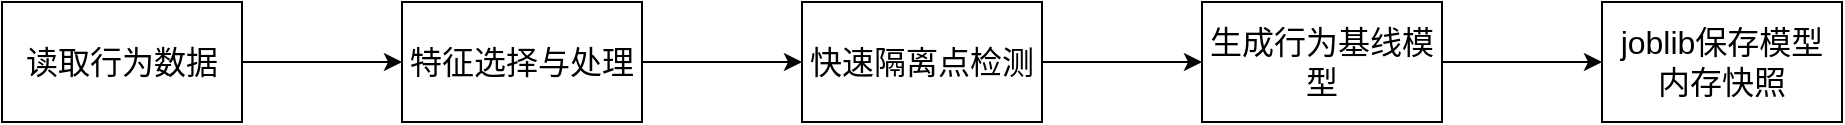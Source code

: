 <mxfile version="24.0.5" type="github">
  <diagram name="第 1 页" id="EgYMsfJAQKjL_qMN2GMh">
    <mxGraphModel dx="1373" dy="699" grid="1" gridSize="10" guides="1" tooltips="1" connect="1" arrows="1" fold="1" page="1" pageScale="1" pageWidth="827" pageHeight="1169" math="0" shadow="0">
      <root>
        <mxCell id="0" />
        <mxCell id="1" parent="0" />
        <mxCell id="QbWQWO0vrT6BwD4tMdgq-1" value="" style="edgeStyle=orthogonalEdgeStyle;rounded=0;orthogonalLoop=1;jettySize=auto;html=1;fontSize=16;" edge="1" parent="1" source="QbWQWO0vrT6BwD4tMdgq-2" target="QbWQWO0vrT6BwD4tMdgq-4">
          <mxGeometry relative="1" as="geometry" />
        </mxCell>
        <mxCell id="QbWQWO0vrT6BwD4tMdgq-2" value="读取行为数据" style="rounded=0;whiteSpace=wrap;html=1;fontSize=16;" vertex="1" parent="1">
          <mxGeometry x="40" y="340" width="120" height="60" as="geometry" />
        </mxCell>
        <mxCell id="QbWQWO0vrT6BwD4tMdgq-3" value="" style="edgeStyle=orthogonalEdgeStyle;rounded=0;orthogonalLoop=1;jettySize=auto;html=1;fontSize=16;" edge="1" parent="1" source="QbWQWO0vrT6BwD4tMdgq-4" target="QbWQWO0vrT6BwD4tMdgq-6">
          <mxGeometry relative="1" as="geometry" />
        </mxCell>
        <mxCell id="QbWQWO0vrT6BwD4tMdgq-4" value="特征选择与处理" style="rounded=0;whiteSpace=wrap;html=1;fontSize=16;" vertex="1" parent="1">
          <mxGeometry x="240" y="340" width="120" height="60" as="geometry" />
        </mxCell>
        <mxCell id="QbWQWO0vrT6BwD4tMdgq-5" value="" style="edgeStyle=orthogonalEdgeStyle;rounded=0;orthogonalLoop=1;jettySize=auto;html=1;fontSize=16;" edge="1" parent="1" source="QbWQWO0vrT6BwD4tMdgq-6" target="QbWQWO0vrT6BwD4tMdgq-8">
          <mxGeometry relative="1" as="geometry" />
        </mxCell>
        <mxCell id="QbWQWO0vrT6BwD4tMdgq-6" value="快速隔离点检测" style="rounded=0;whiteSpace=wrap;html=1;fontSize=16;" vertex="1" parent="1">
          <mxGeometry x="440" y="340" width="120" height="60" as="geometry" />
        </mxCell>
        <mxCell id="QbWQWO0vrT6BwD4tMdgq-7" value="" style="edgeStyle=orthogonalEdgeStyle;rounded=0;orthogonalLoop=1;jettySize=auto;html=1;fontSize=16;" edge="1" parent="1" source="QbWQWO0vrT6BwD4tMdgq-8" target="QbWQWO0vrT6BwD4tMdgq-9">
          <mxGeometry relative="1" as="geometry" />
        </mxCell>
        <mxCell id="QbWQWO0vrT6BwD4tMdgq-8" value="生成行为基线模型" style="rounded=0;whiteSpace=wrap;html=1;fontSize=16;" vertex="1" parent="1">
          <mxGeometry x="640" y="340" width="120" height="60" as="geometry" />
        </mxCell>
        <mxCell id="QbWQWO0vrT6BwD4tMdgq-9" value="joblib保存模型&lt;div style=&quot;font-size: 16px;&quot;&gt;内存快照&lt;/div&gt;" style="rounded=0;whiteSpace=wrap;html=1;fontSize=16;" vertex="1" parent="1">
          <mxGeometry x="840" y="340" width="120" height="60" as="geometry" />
        </mxCell>
      </root>
    </mxGraphModel>
  </diagram>
</mxfile>
